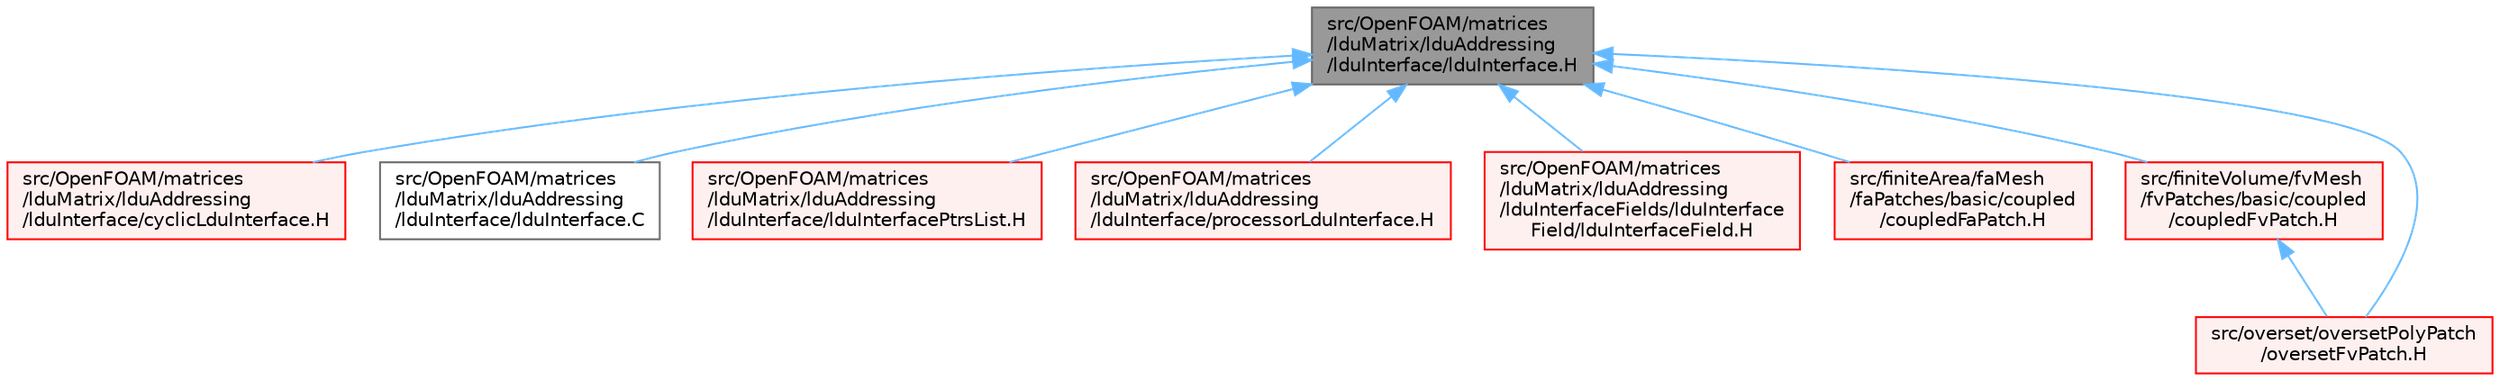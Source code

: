 digraph "src/OpenFOAM/matrices/lduMatrix/lduAddressing/lduInterface/lduInterface.H"
{
 // LATEX_PDF_SIZE
  bgcolor="transparent";
  edge [fontname=Helvetica,fontsize=10,labelfontname=Helvetica,labelfontsize=10];
  node [fontname=Helvetica,fontsize=10,shape=box,height=0.2,width=0.4];
  Node1 [id="Node000001",label="src/OpenFOAM/matrices\l/lduMatrix/lduAddressing\l/lduInterface/lduInterface.H",height=0.2,width=0.4,color="gray40", fillcolor="grey60", style="filled", fontcolor="black",tooltip=" "];
  Node1 -> Node2 [id="edge1_Node000001_Node000002",dir="back",color="steelblue1",style="solid",tooltip=" "];
  Node2 [id="Node000002",label="src/OpenFOAM/matrices\l/lduMatrix/lduAddressing\l/lduInterface/cyclicLduInterface.H",height=0.2,width=0.4,color="red", fillcolor="#FFF0F0", style="filled",URL="$cyclicLduInterface_8H.html",tooltip=" "];
  Node1 -> Node85 [id="edge2_Node000001_Node000085",dir="back",color="steelblue1",style="solid",tooltip=" "];
  Node85 [id="Node000085",label="src/OpenFOAM/matrices\l/lduMatrix/lduAddressing\l/lduInterface/lduInterface.C",height=0.2,width=0.4,color="grey40", fillcolor="white", style="filled",URL="$lduInterface_8C.html",tooltip=" "];
  Node1 -> Node86 [id="edge3_Node000001_Node000086",dir="back",color="steelblue1",style="solid",tooltip=" "];
  Node86 [id="Node000086",label="src/OpenFOAM/matrices\l/lduMatrix/lduAddressing\l/lduInterface/lduInterfacePtrsList.H",height=0.2,width=0.4,color="red", fillcolor="#FFF0F0", style="filled",URL="$lduInterfacePtrsList_8H.html",tooltip=" "];
  Node1 -> Node3205 [id="edge4_Node000001_Node003205",dir="back",color="steelblue1",style="solid",tooltip=" "];
  Node3205 [id="Node003205",label="src/OpenFOAM/matrices\l/lduMatrix/lduAddressing\l/lduInterface/processorLduInterface.H",height=0.2,width=0.4,color="red", fillcolor="#FFF0F0", style="filled",URL="$processorLduInterface_8H.html",tooltip=" "];
  Node1 -> Node3246 [id="edge5_Node000001_Node003246",dir="back",color="steelblue1",style="solid",tooltip=" "];
  Node3246 [id="Node003246",label="src/OpenFOAM/matrices\l/lduMatrix/lduAddressing\l/lduInterfaceFields/lduInterface\lField/lduInterfaceField.H",height=0.2,width=0.4,color="red", fillcolor="#FFF0F0", style="filled",URL="$lduInterfaceField_8H.html",tooltip=" "];
  Node1 -> Node3420 [id="edge6_Node000001_Node003420",dir="back",color="steelblue1",style="solid",tooltip=" "];
  Node3420 [id="Node003420",label="src/finiteArea/faMesh\l/faPatches/basic/coupled\l/coupledFaPatch.H",height=0.2,width=0.4,color="red", fillcolor="#FFF0F0", style="filled",URL="$coupledFaPatch_8H.html",tooltip=" "];
  Node1 -> Node3425 [id="edge7_Node000001_Node003425",dir="back",color="steelblue1",style="solid",tooltip=" "];
  Node3425 [id="Node003425",label="src/finiteVolume/fvMesh\l/fvPatches/basic/coupled\l/coupledFvPatch.H",height=0.2,width=0.4,color="red", fillcolor="#FFF0F0", style="filled",URL="$coupledFvPatch_8H.html",tooltip=" "];
  Node3425 -> Node3201 [id="edge8_Node003425_Node003201",dir="back",color="steelblue1",style="solid",tooltip=" "];
  Node3201 [id="Node003201",label="src/overset/oversetPolyPatch\l/oversetFvPatch.H",height=0.2,width=0.4,color="red", fillcolor="#FFF0F0", style="filled",URL="$oversetFvPatch_8H.html",tooltip=" "];
  Node1 -> Node3201 [id="edge9_Node000001_Node003201",dir="back",color="steelblue1",style="solid",tooltip=" "];
}
